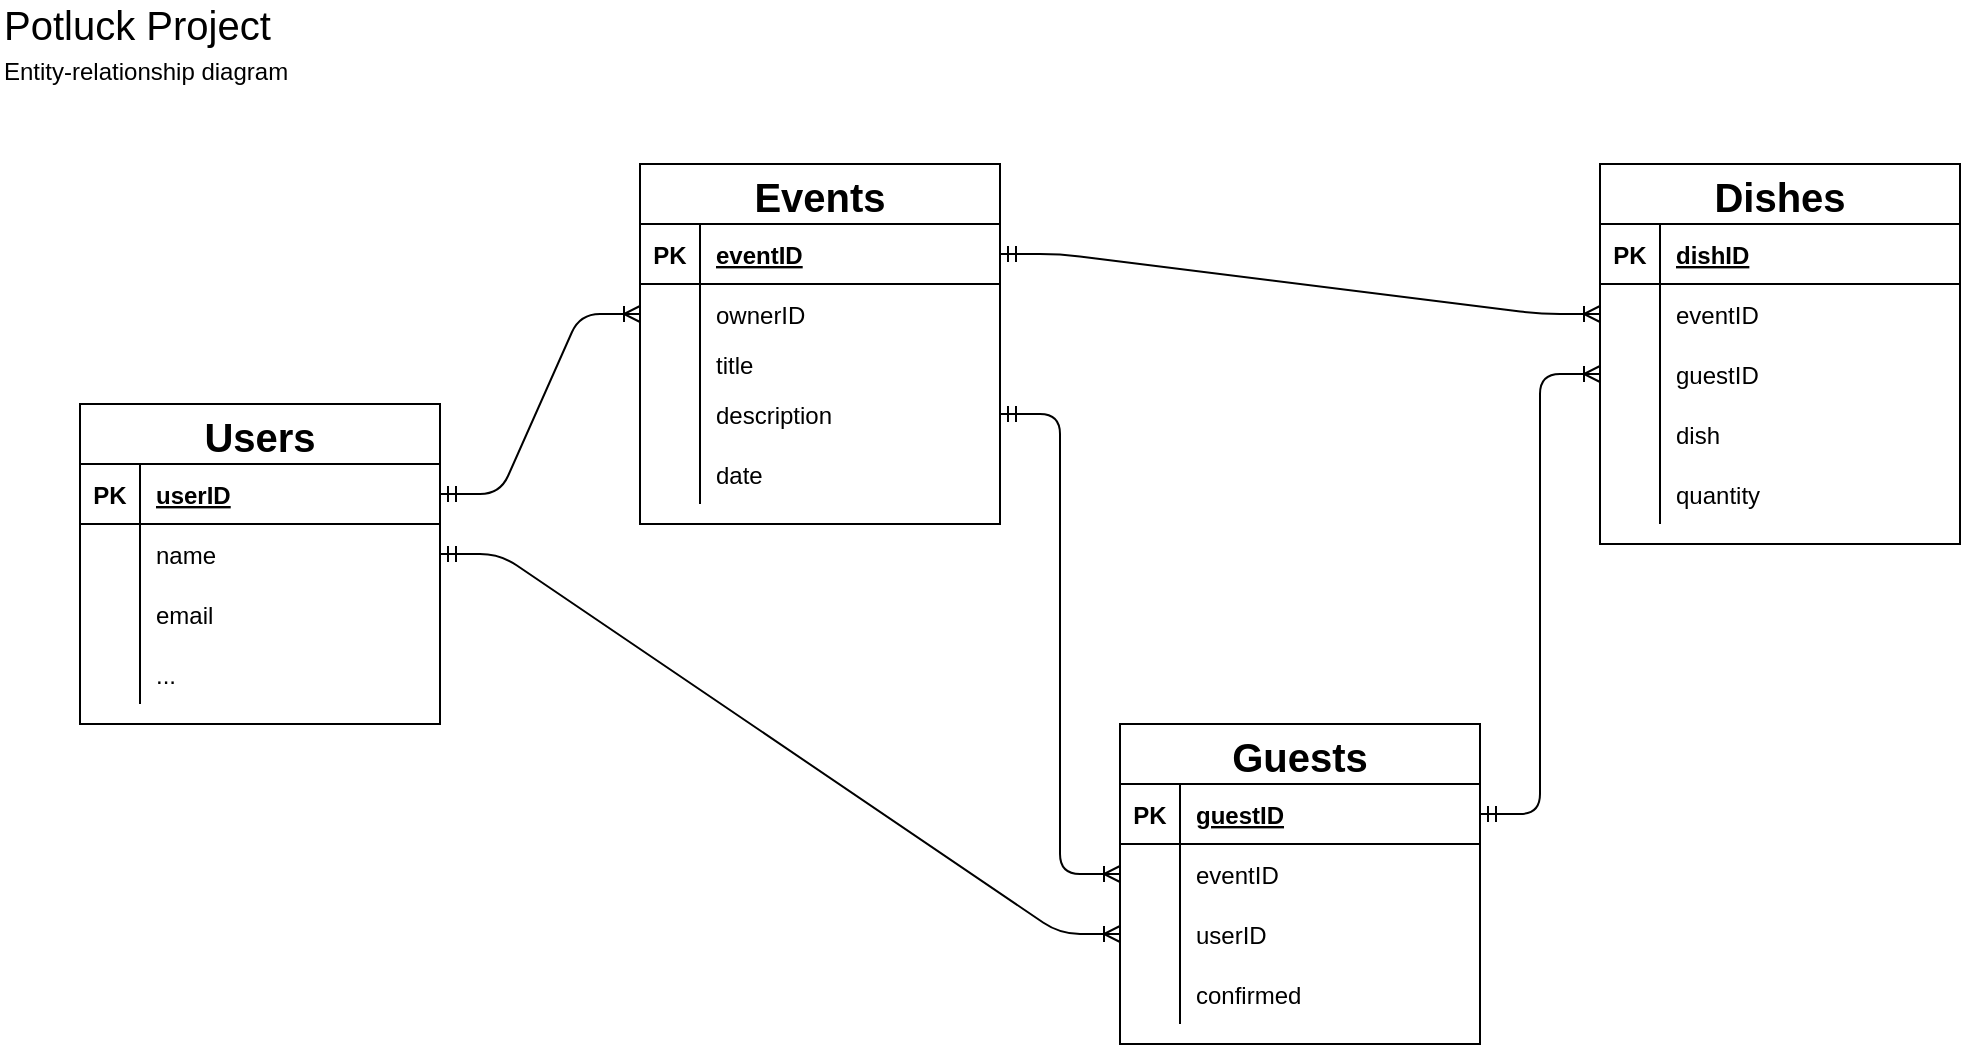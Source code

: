 <mxfile version="14.0.1" type="device"><diagram name="Page-1" id="9f46799a-70d6-7492-0946-bef42562c5a5"><mxGraphModel dx="1392" dy="801" grid="1" gridSize="10" guides="1" tooltips="1" connect="1" arrows="1" fold="1" page="1" pageScale="1" pageWidth="1100" pageHeight="850" background="#ffffff" math="0" shadow="0"><root><mxCell id="0"/><mxCell id="1" parent="0"/><mxCell id="jlmx12DZaRkTQezgC5Pu-1" value="Potluck Project" style="text;html=1;strokeColor=none;fillColor=none;align=left;verticalAlign=middle;whiteSpace=wrap;rounded=0;fontSize=20;" vertex="1" parent="1"><mxGeometry x="40" y="40" width="220" height="20" as="geometry"/></mxCell><mxCell id="jlmx12DZaRkTQezgC5Pu-2" value="Entity-relationship diagram" style="text;html=1;strokeColor=none;fillColor=none;align=left;verticalAlign=middle;whiteSpace=wrap;rounded=0;" vertex="1" parent="1"><mxGeometry x="40" y="64" width="220" height="20" as="geometry"/></mxCell><mxCell id="jlmx12DZaRkTQezgC5Pu-3" value="Users" style="shape=table;startSize=30;container=1;collapsible=1;childLayout=tableLayout;fixedRows=1;rowLines=0;fontStyle=1;align=center;resizeLast=1;fontSize=20;" vertex="1" parent="1"><mxGeometry x="80" y="240" width="180" height="160" as="geometry"/></mxCell><mxCell id="jlmx12DZaRkTQezgC5Pu-4" value="" style="shape=partialRectangle;collapsible=0;dropTarget=0;pointerEvents=0;fillColor=none;top=0;left=0;bottom=1;right=0;points=[[0,0.5],[1,0.5]];portConstraint=eastwest;" vertex="1" parent="jlmx12DZaRkTQezgC5Pu-3"><mxGeometry y="30" width="180" height="30" as="geometry"/></mxCell><mxCell id="jlmx12DZaRkTQezgC5Pu-5" value="PK" style="shape=partialRectangle;connectable=0;fillColor=none;top=0;left=0;bottom=0;right=0;fontStyle=1;overflow=hidden;" vertex="1" parent="jlmx12DZaRkTQezgC5Pu-4"><mxGeometry width="30" height="30" as="geometry"/></mxCell><mxCell id="jlmx12DZaRkTQezgC5Pu-6" value="userID" style="shape=partialRectangle;connectable=0;fillColor=none;top=0;left=0;bottom=0;right=0;align=left;spacingLeft=6;fontStyle=5;overflow=hidden;" vertex="1" parent="jlmx12DZaRkTQezgC5Pu-4"><mxGeometry x="30" width="150" height="30" as="geometry"/></mxCell><mxCell id="jlmx12DZaRkTQezgC5Pu-7" value="" style="shape=partialRectangle;collapsible=0;dropTarget=0;pointerEvents=0;fillColor=none;top=0;left=0;bottom=0;right=0;points=[[0,0.5],[1,0.5]];portConstraint=eastwest;" vertex="1" parent="jlmx12DZaRkTQezgC5Pu-3"><mxGeometry y="60" width="180" height="30" as="geometry"/></mxCell><mxCell id="jlmx12DZaRkTQezgC5Pu-8" value="" style="shape=partialRectangle;connectable=0;fillColor=none;top=0;left=0;bottom=0;right=0;editable=1;overflow=hidden;" vertex="1" parent="jlmx12DZaRkTQezgC5Pu-7"><mxGeometry width="30" height="30" as="geometry"/></mxCell><mxCell id="jlmx12DZaRkTQezgC5Pu-9" value="name" style="shape=partialRectangle;connectable=0;fillColor=none;top=0;left=0;bottom=0;right=0;align=left;spacingLeft=6;overflow=hidden;" vertex="1" parent="jlmx12DZaRkTQezgC5Pu-7"><mxGeometry x="30" width="150" height="30" as="geometry"/></mxCell><mxCell id="jlmx12DZaRkTQezgC5Pu-10" value="" style="shape=partialRectangle;collapsible=0;dropTarget=0;pointerEvents=0;fillColor=none;top=0;left=0;bottom=0;right=0;points=[[0,0.5],[1,0.5]];portConstraint=eastwest;" vertex="1" parent="jlmx12DZaRkTQezgC5Pu-3"><mxGeometry y="90" width="180" height="30" as="geometry"/></mxCell><mxCell id="jlmx12DZaRkTQezgC5Pu-11" value="" style="shape=partialRectangle;connectable=0;fillColor=none;top=0;left=0;bottom=0;right=0;editable=1;overflow=hidden;" vertex="1" parent="jlmx12DZaRkTQezgC5Pu-10"><mxGeometry width="30" height="30" as="geometry"/></mxCell><mxCell id="jlmx12DZaRkTQezgC5Pu-12" value="email" style="shape=partialRectangle;connectable=0;fillColor=none;top=0;left=0;bottom=0;right=0;align=left;spacingLeft=6;overflow=hidden;" vertex="1" parent="jlmx12DZaRkTQezgC5Pu-10"><mxGeometry x="30" width="150" height="30" as="geometry"/></mxCell><mxCell id="jlmx12DZaRkTQezgC5Pu-13" value="" style="shape=partialRectangle;collapsible=0;dropTarget=0;pointerEvents=0;fillColor=none;top=0;left=0;bottom=0;right=0;points=[[0,0.5],[1,0.5]];portConstraint=eastwest;" vertex="1" parent="jlmx12DZaRkTQezgC5Pu-3"><mxGeometry y="120" width="180" height="30" as="geometry"/></mxCell><mxCell id="jlmx12DZaRkTQezgC5Pu-14" value="" style="shape=partialRectangle;connectable=0;fillColor=none;top=0;left=0;bottom=0;right=0;editable=1;overflow=hidden;" vertex="1" parent="jlmx12DZaRkTQezgC5Pu-13"><mxGeometry width="30" height="30" as="geometry"/></mxCell><mxCell id="jlmx12DZaRkTQezgC5Pu-15" value="..." style="shape=partialRectangle;connectable=0;fillColor=none;top=0;left=0;bottom=0;right=0;align=left;spacingLeft=6;overflow=hidden;" vertex="1" parent="jlmx12DZaRkTQezgC5Pu-13"><mxGeometry x="30" width="150" height="30" as="geometry"/></mxCell><mxCell id="jlmx12DZaRkTQezgC5Pu-16" value="Events" style="shape=table;startSize=30;container=1;collapsible=1;childLayout=tableLayout;fixedRows=1;rowLines=0;fontStyle=1;align=center;resizeLast=1;fontSize=20;" vertex="1" parent="1"><mxGeometry x="360" y="120" width="180" height="180" as="geometry"/></mxCell><mxCell id="jlmx12DZaRkTQezgC5Pu-17" value="" style="shape=partialRectangle;collapsible=0;dropTarget=0;pointerEvents=0;fillColor=none;top=0;left=0;bottom=1;right=0;points=[[0,0.5],[1,0.5]];portConstraint=eastwest;" vertex="1" parent="jlmx12DZaRkTQezgC5Pu-16"><mxGeometry y="30" width="180" height="30" as="geometry"/></mxCell><mxCell id="jlmx12DZaRkTQezgC5Pu-18" value="PK" style="shape=partialRectangle;connectable=0;fillColor=none;top=0;left=0;bottom=0;right=0;fontStyle=1;overflow=hidden;" vertex="1" parent="jlmx12DZaRkTQezgC5Pu-17"><mxGeometry width="30" height="30" as="geometry"/></mxCell><mxCell id="jlmx12DZaRkTQezgC5Pu-19" value="eventID" style="shape=partialRectangle;connectable=0;fillColor=none;top=0;left=0;bottom=0;right=0;align=left;spacingLeft=6;fontStyle=5;overflow=hidden;" vertex="1" parent="jlmx12DZaRkTQezgC5Pu-17"><mxGeometry x="30" width="150" height="30" as="geometry"/></mxCell><mxCell id="jlmx12DZaRkTQezgC5Pu-20" value="" style="shape=partialRectangle;collapsible=0;dropTarget=0;pointerEvents=0;fillColor=none;top=0;left=0;bottom=0;right=0;points=[[0,0.5],[1,0.5]];portConstraint=eastwest;" vertex="1" parent="jlmx12DZaRkTQezgC5Pu-16"><mxGeometry y="60" width="180" height="30" as="geometry"/></mxCell><mxCell id="jlmx12DZaRkTQezgC5Pu-21" value="" style="shape=partialRectangle;connectable=0;fillColor=none;top=0;left=0;bottom=0;right=0;editable=1;overflow=hidden;" vertex="1" parent="jlmx12DZaRkTQezgC5Pu-20"><mxGeometry width="30" height="30" as="geometry"/></mxCell><mxCell id="jlmx12DZaRkTQezgC5Pu-22" value="ownerID" style="shape=partialRectangle;connectable=0;fillColor=none;top=0;left=0;bottom=0;right=0;align=left;spacingLeft=6;overflow=hidden;" vertex="1" parent="jlmx12DZaRkTQezgC5Pu-20"><mxGeometry x="30" width="150" height="30" as="geometry"/></mxCell><mxCell id="jlmx12DZaRkTQezgC5Pu-23" value="" style="shape=partialRectangle;collapsible=0;dropTarget=0;pointerEvents=0;fillColor=none;top=0;left=0;bottom=0;right=0;points=[[0,0.5],[1,0.5]];portConstraint=eastwest;" vertex="1" parent="jlmx12DZaRkTQezgC5Pu-16"><mxGeometry y="90" width="180" height="20" as="geometry"/></mxCell><mxCell id="jlmx12DZaRkTQezgC5Pu-24" value="" style="shape=partialRectangle;connectable=0;fillColor=none;top=0;left=0;bottom=0;right=0;editable=1;overflow=hidden;" vertex="1" parent="jlmx12DZaRkTQezgC5Pu-23"><mxGeometry width="30" height="20" as="geometry"/></mxCell><mxCell id="jlmx12DZaRkTQezgC5Pu-25" value="title" style="shape=partialRectangle;connectable=0;fillColor=none;top=0;left=0;bottom=0;right=0;align=left;spacingLeft=6;overflow=hidden;" vertex="1" parent="jlmx12DZaRkTQezgC5Pu-23"><mxGeometry x="30" width="150" height="20" as="geometry"/></mxCell><mxCell id="jlmx12DZaRkTQezgC5Pu-26" value="" style="shape=partialRectangle;collapsible=0;dropTarget=0;pointerEvents=0;fillColor=none;top=0;left=0;bottom=0;right=0;points=[[0,0.5],[1,0.5]];portConstraint=eastwest;" vertex="1" parent="jlmx12DZaRkTQezgC5Pu-16"><mxGeometry y="110" width="180" height="30" as="geometry"/></mxCell><mxCell id="jlmx12DZaRkTQezgC5Pu-27" value="" style="shape=partialRectangle;connectable=0;fillColor=none;top=0;left=0;bottom=0;right=0;editable=1;overflow=hidden;" vertex="1" parent="jlmx12DZaRkTQezgC5Pu-26"><mxGeometry width="30" height="30" as="geometry"/></mxCell><mxCell id="jlmx12DZaRkTQezgC5Pu-28" value="description" style="shape=partialRectangle;connectable=0;fillColor=none;top=0;left=0;bottom=0;right=0;align=left;spacingLeft=6;overflow=hidden;" vertex="1" parent="jlmx12DZaRkTQezgC5Pu-26"><mxGeometry x="30" width="150" height="30" as="geometry"/></mxCell><mxCell id="jlmx12DZaRkTQezgC5Pu-64" value="" style="shape=partialRectangle;collapsible=0;dropTarget=0;pointerEvents=0;fillColor=none;top=0;left=0;bottom=0;right=0;points=[[0,0.5],[1,0.5]];portConstraint=eastwest;" vertex="1" parent="jlmx12DZaRkTQezgC5Pu-16"><mxGeometry y="140" width="180" height="30" as="geometry"/></mxCell><mxCell id="jlmx12DZaRkTQezgC5Pu-65" value="" style="shape=partialRectangle;connectable=0;fillColor=none;top=0;left=0;bottom=0;right=0;editable=1;overflow=hidden;" vertex="1" parent="jlmx12DZaRkTQezgC5Pu-64"><mxGeometry width="30" height="30" as="geometry"/></mxCell><mxCell id="jlmx12DZaRkTQezgC5Pu-66" value="date" style="shape=partialRectangle;connectable=0;fillColor=none;top=0;left=0;bottom=0;right=0;align=left;spacingLeft=6;overflow=hidden;" vertex="1" parent="jlmx12DZaRkTQezgC5Pu-64"><mxGeometry x="30" width="150" height="30" as="geometry"/></mxCell><mxCell id="jlmx12DZaRkTQezgC5Pu-29" value="Guests" style="shape=table;startSize=30;container=1;collapsible=1;childLayout=tableLayout;fixedRows=1;rowLines=0;fontStyle=1;align=center;resizeLast=1;fontSize=20;" vertex="1" parent="1"><mxGeometry x="600" y="400" width="180" height="160" as="geometry"/></mxCell><mxCell id="jlmx12DZaRkTQezgC5Pu-30" value="" style="shape=partialRectangle;collapsible=0;dropTarget=0;pointerEvents=0;fillColor=none;top=0;left=0;bottom=1;right=0;points=[[0,0.5],[1,0.5]];portConstraint=eastwest;" vertex="1" parent="jlmx12DZaRkTQezgC5Pu-29"><mxGeometry y="30" width="180" height="30" as="geometry"/></mxCell><mxCell id="jlmx12DZaRkTQezgC5Pu-31" value="PK" style="shape=partialRectangle;connectable=0;fillColor=none;top=0;left=0;bottom=0;right=0;fontStyle=1;overflow=hidden;" vertex="1" parent="jlmx12DZaRkTQezgC5Pu-30"><mxGeometry width="30" height="30" as="geometry"/></mxCell><mxCell id="jlmx12DZaRkTQezgC5Pu-32" value="guestID" style="shape=partialRectangle;connectable=0;fillColor=none;top=0;left=0;bottom=0;right=0;align=left;spacingLeft=6;fontStyle=5;overflow=hidden;" vertex="1" parent="jlmx12DZaRkTQezgC5Pu-30"><mxGeometry x="30" width="150" height="30" as="geometry"/></mxCell><mxCell id="jlmx12DZaRkTQezgC5Pu-33" value="" style="shape=partialRectangle;collapsible=0;dropTarget=0;pointerEvents=0;fillColor=none;top=0;left=0;bottom=0;right=0;points=[[0,0.5],[1,0.5]];portConstraint=eastwest;" vertex="1" parent="jlmx12DZaRkTQezgC5Pu-29"><mxGeometry y="60" width="180" height="30" as="geometry"/></mxCell><mxCell id="jlmx12DZaRkTQezgC5Pu-34" value="" style="shape=partialRectangle;connectable=0;fillColor=none;top=0;left=0;bottom=0;right=0;editable=1;overflow=hidden;" vertex="1" parent="jlmx12DZaRkTQezgC5Pu-33"><mxGeometry width="30" height="30" as="geometry"/></mxCell><mxCell id="jlmx12DZaRkTQezgC5Pu-35" value="eventID" style="shape=partialRectangle;connectable=0;fillColor=none;top=0;left=0;bottom=0;right=0;align=left;spacingLeft=6;overflow=hidden;" vertex="1" parent="jlmx12DZaRkTQezgC5Pu-33"><mxGeometry x="30" width="150" height="30" as="geometry"/></mxCell><mxCell id="jlmx12DZaRkTQezgC5Pu-36" value="" style="shape=partialRectangle;collapsible=0;dropTarget=0;pointerEvents=0;fillColor=none;top=0;left=0;bottom=0;right=0;points=[[0,0.5],[1,0.5]];portConstraint=eastwest;" vertex="1" parent="jlmx12DZaRkTQezgC5Pu-29"><mxGeometry y="90" width="180" height="30" as="geometry"/></mxCell><mxCell id="jlmx12DZaRkTQezgC5Pu-37" value="" style="shape=partialRectangle;connectable=0;fillColor=none;top=0;left=0;bottom=0;right=0;editable=1;overflow=hidden;" vertex="1" parent="jlmx12DZaRkTQezgC5Pu-36"><mxGeometry width="30" height="30" as="geometry"/></mxCell><mxCell id="jlmx12DZaRkTQezgC5Pu-38" value="userID" style="shape=partialRectangle;connectable=0;fillColor=none;top=0;left=0;bottom=0;right=0;align=left;spacingLeft=6;overflow=hidden;" vertex="1" parent="jlmx12DZaRkTQezgC5Pu-36"><mxGeometry x="30" width="150" height="30" as="geometry"/></mxCell><mxCell id="jlmx12DZaRkTQezgC5Pu-39" value="" style="shape=partialRectangle;collapsible=0;dropTarget=0;pointerEvents=0;fillColor=none;top=0;left=0;bottom=0;right=0;points=[[0,0.5],[1,0.5]];portConstraint=eastwest;" vertex="1" parent="jlmx12DZaRkTQezgC5Pu-29"><mxGeometry y="120" width="180" height="30" as="geometry"/></mxCell><mxCell id="jlmx12DZaRkTQezgC5Pu-40" value="" style="shape=partialRectangle;connectable=0;fillColor=none;top=0;left=0;bottom=0;right=0;editable=1;overflow=hidden;" vertex="1" parent="jlmx12DZaRkTQezgC5Pu-39"><mxGeometry width="30" height="30" as="geometry"/></mxCell><mxCell id="jlmx12DZaRkTQezgC5Pu-41" value="confirmed" style="shape=partialRectangle;connectable=0;fillColor=none;top=0;left=0;bottom=0;right=0;align=left;spacingLeft=6;overflow=hidden;" vertex="1" parent="jlmx12DZaRkTQezgC5Pu-39"><mxGeometry x="30" width="150" height="30" as="geometry"/></mxCell><mxCell id="jlmx12DZaRkTQezgC5Pu-42" value="Dishes" style="shape=table;startSize=30;container=1;collapsible=1;childLayout=tableLayout;fixedRows=1;rowLines=0;fontStyle=1;align=center;resizeLast=1;fontSize=20;" vertex="1" parent="1"><mxGeometry x="840" y="120" width="180" height="190" as="geometry"><mxRectangle x="800" y="240" width="100" height="30" as="alternateBounds"/></mxGeometry></mxCell><mxCell id="jlmx12DZaRkTQezgC5Pu-43" value="" style="shape=partialRectangle;collapsible=0;dropTarget=0;pointerEvents=0;fillColor=none;top=0;left=0;bottom=1;right=0;points=[[0,0.5],[1,0.5]];portConstraint=eastwest;" vertex="1" parent="jlmx12DZaRkTQezgC5Pu-42"><mxGeometry y="30" width="180" height="30" as="geometry"/></mxCell><mxCell id="jlmx12DZaRkTQezgC5Pu-44" value="PK" style="shape=partialRectangle;connectable=0;fillColor=none;top=0;left=0;bottom=0;right=0;fontStyle=1;overflow=hidden;" vertex="1" parent="jlmx12DZaRkTQezgC5Pu-43"><mxGeometry width="30" height="30" as="geometry"/></mxCell><mxCell id="jlmx12DZaRkTQezgC5Pu-45" value="dishID" style="shape=partialRectangle;connectable=0;fillColor=none;top=0;left=0;bottom=0;right=0;align=left;spacingLeft=6;fontStyle=5;overflow=hidden;" vertex="1" parent="jlmx12DZaRkTQezgC5Pu-43"><mxGeometry x="30" width="150" height="30" as="geometry"/></mxCell><mxCell id="jlmx12DZaRkTQezgC5Pu-46" value="" style="shape=partialRectangle;collapsible=0;dropTarget=0;pointerEvents=0;fillColor=none;top=0;left=0;bottom=0;right=0;points=[[0,0.5],[1,0.5]];portConstraint=eastwest;" vertex="1" parent="jlmx12DZaRkTQezgC5Pu-42"><mxGeometry y="60" width="180" height="30" as="geometry"/></mxCell><mxCell id="jlmx12DZaRkTQezgC5Pu-47" value="" style="shape=partialRectangle;connectable=0;fillColor=none;top=0;left=0;bottom=0;right=0;editable=1;overflow=hidden;" vertex="1" parent="jlmx12DZaRkTQezgC5Pu-46"><mxGeometry width="30" height="30" as="geometry"/></mxCell><mxCell id="jlmx12DZaRkTQezgC5Pu-48" value="eventID" style="shape=partialRectangle;connectable=0;fillColor=none;top=0;left=0;bottom=0;right=0;align=left;spacingLeft=6;overflow=hidden;" vertex="1" parent="jlmx12DZaRkTQezgC5Pu-46"><mxGeometry x="30" width="150" height="30" as="geometry"/></mxCell><mxCell id="jlmx12DZaRkTQezgC5Pu-49" value="" style="shape=partialRectangle;collapsible=0;dropTarget=0;pointerEvents=0;fillColor=none;top=0;left=0;bottom=0;right=0;points=[[0,0.5],[1,0.5]];portConstraint=eastwest;" vertex="1" parent="jlmx12DZaRkTQezgC5Pu-42"><mxGeometry y="90" width="180" height="30" as="geometry"/></mxCell><mxCell id="jlmx12DZaRkTQezgC5Pu-50" value="" style="shape=partialRectangle;connectable=0;fillColor=none;top=0;left=0;bottom=0;right=0;editable=1;overflow=hidden;" vertex="1" parent="jlmx12DZaRkTQezgC5Pu-49"><mxGeometry width="30" height="30" as="geometry"/></mxCell><mxCell id="jlmx12DZaRkTQezgC5Pu-51" value="guestID" style="shape=partialRectangle;connectable=0;fillColor=none;top=0;left=0;bottom=0;right=0;align=left;spacingLeft=6;overflow=hidden;" vertex="1" parent="jlmx12DZaRkTQezgC5Pu-49"><mxGeometry x="30" width="150" height="30" as="geometry"/></mxCell><mxCell id="jlmx12DZaRkTQezgC5Pu-52" value="" style="shape=partialRectangle;collapsible=0;dropTarget=0;pointerEvents=0;fillColor=none;top=0;left=0;bottom=0;right=0;points=[[0,0.5],[1,0.5]];portConstraint=eastwest;" vertex="1" parent="jlmx12DZaRkTQezgC5Pu-42"><mxGeometry y="120" width="180" height="30" as="geometry"/></mxCell><mxCell id="jlmx12DZaRkTQezgC5Pu-53" value="" style="shape=partialRectangle;connectable=0;fillColor=none;top=0;left=0;bottom=0;right=0;editable=1;overflow=hidden;" vertex="1" parent="jlmx12DZaRkTQezgC5Pu-52"><mxGeometry width="30" height="30" as="geometry"/></mxCell><mxCell id="jlmx12DZaRkTQezgC5Pu-54" value="dish" style="shape=partialRectangle;connectable=0;fillColor=none;top=0;left=0;bottom=0;right=0;align=left;spacingLeft=6;overflow=hidden;" vertex="1" parent="jlmx12DZaRkTQezgC5Pu-52"><mxGeometry x="30" width="150" height="30" as="geometry"/></mxCell><mxCell id="jlmx12DZaRkTQezgC5Pu-57" value="" style="shape=partialRectangle;collapsible=0;dropTarget=0;pointerEvents=0;fillColor=none;top=0;left=0;bottom=0;right=0;points=[[0,0.5],[1,0.5]];portConstraint=eastwest;" vertex="1" parent="jlmx12DZaRkTQezgC5Pu-42"><mxGeometry y="150" width="180" height="30" as="geometry"/></mxCell><mxCell id="jlmx12DZaRkTQezgC5Pu-58" value="" style="shape=partialRectangle;connectable=0;fillColor=none;top=0;left=0;bottom=0;right=0;editable=1;overflow=hidden;" vertex="1" parent="jlmx12DZaRkTQezgC5Pu-57"><mxGeometry width="30" height="30" as="geometry"/></mxCell><mxCell id="jlmx12DZaRkTQezgC5Pu-59" value="quantity" style="shape=partialRectangle;connectable=0;fillColor=none;top=0;left=0;bottom=0;right=0;align=left;spacingLeft=6;overflow=hidden;" vertex="1" parent="jlmx12DZaRkTQezgC5Pu-57"><mxGeometry x="30" width="150" height="30" as="geometry"/></mxCell><mxCell id="jlmx12DZaRkTQezgC5Pu-56" value="" style="edgeStyle=entityRelationEdgeStyle;fontSize=12;html=1;endArrow=ERoneToMany;startArrow=ERmandOne;exitX=1;exitY=0.5;exitDx=0;exitDy=0;" edge="1" parent="1" source="jlmx12DZaRkTQezgC5Pu-4" target="jlmx12DZaRkTQezgC5Pu-20"><mxGeometry width="100" height="100" relative="1" as="geometry"><mxPoint x="260" y="550" as="sourcePoint"/><mxPoint x="360" y="450" as="targetPoint"/></mxGeometry></mxCell><mxCell id="jlmx12DZaRkTQezgC5Pu-60" value="" style="edgeStyle=entityRelationEdgeStyle;fontSize=12;html=1;endArrow=ERoneToMany;startArrow=ERmandOne;exitX=1;exitY=0.5;exitDx=0;exitDy=0;entryX=0;entryY=0.5;entryDx=0;entryDy=0;" edge="1" parent="1" source="jlmx12DZaRkTQezgC5Pu-17" target="jlmx12DZaRkTQezgC5Pu-46"><mxGeometry width="100" height="100" relative="1" as="geometry"><mxPoint x="700" y="210" as="sourcePoint"/><mxPoint x="800" y="110" as="targetPoint"/></mxGeometry></mxCell><mxCell id="jlmx12DZaRkTQezgC5Pu-61" value="" style="edgeStyle=entityRelationEdgeStyle;fontSize=12;html=1;endArrow=ERoneToMany;startArrow=ERmandOne;entryX=0;entryY=0.5;entryDx=0;entryDy=0;" edge="1" parent="1" source="jlmx12DZaRkTQezgC5Pu-7" target="jlmx12DZaRkTQezgC5Pu-36"><mxGeometry width="100" height="100" relative="1" as="geometry"><mxPoint x="300" y="490" as="sourcePoint"/><mxPoint x="400" y="390" as="targetPoint"/></mxGeometry></mxCell><mxCell id="jlmx12DZaRkTQezgC5Pu-62" value="" style="fontSize=12;html=1;endArrow=ERoneToMany;startArrow=ERmandOne;exitX=1;exitY=0.5;exitDx=0;exitDy=0;entryX=0;entryY=0.5;entryDx=0;entryDy=0;edgeStyle=entityRelationEdgeStyle;" edge="1" parent="1" source="jlmx12DZaRkTQezgC5Pu-26" target="jlmx12DZaRkTQezgC5Pu-33"><mxGeometry width="100" height="100" relative="1" as="geometry"><mxPoint x="630" y="380" as="sourcePoint"/><mxPoint x="730" y="280" as="targetPoint"/></mxGeometry></mxCell><mxCell id="jlmx12DZaRkTQezgC5Pu-63" value="" style="edgeStyle=entityRelationEdgeStyle;fontSize=12;html=1;endArrow=ERoneToMany;startArrow=ERmandOne;exitX=1;exitY=0.5;exitDx=0;exitDy=0;" edge="1" parent="1" source="jlmx12DZaRkTQezgC5Pu-30" target="jlmx12DZaRkTQezgC5Pu-49"><mxGeometry width="100" height="100" relative="1" as="geometry"><mxPoint x="810" y="480" as="sourcePoint"/><mxPoint x="910" y="380" as="targetPoint"/></mxGeometry></mxCell></root></mxGraphModel></diagram></mxfile>